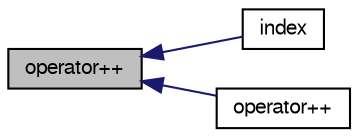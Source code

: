 digraph "operator++"
{
  bgcolor="transparent";
  edge [fontname="FreeSans",fontsize="10",labelfontname="FreeSans",labelfontsize="10"];
  node [fontname="FreeSans",fontsize="10",shape=record];
  rankdir="LR";
  Node21 [label="operator++",height=0.2,width=0.4,color="black", fillcolor="grey75", style="filled", fontcolor="black"];
  Node21 -> Node22 [dir="back",color="midnightblue",fontsize="10",style="solid",fontname="FreeSans"];
  Node22 [label="index",height=0.2,width=0.4,color="black",URL="$a26346.html#a4a438520bb14406481732edc13c119c7",tooltip="Return the current sub-cycle index. "];
  Node21 -> Node23 [dir="back",color="midnightblue",fontsize="10",style="solid",fontname="FreeSans"];
  Node23 [label="operator++",height=0.2,width=0.4,color="black",URL="$a26346.html#ad8f6b412fb60ba02eb79d59621dc7a15",tooltip="Postfix increment. "];
}
